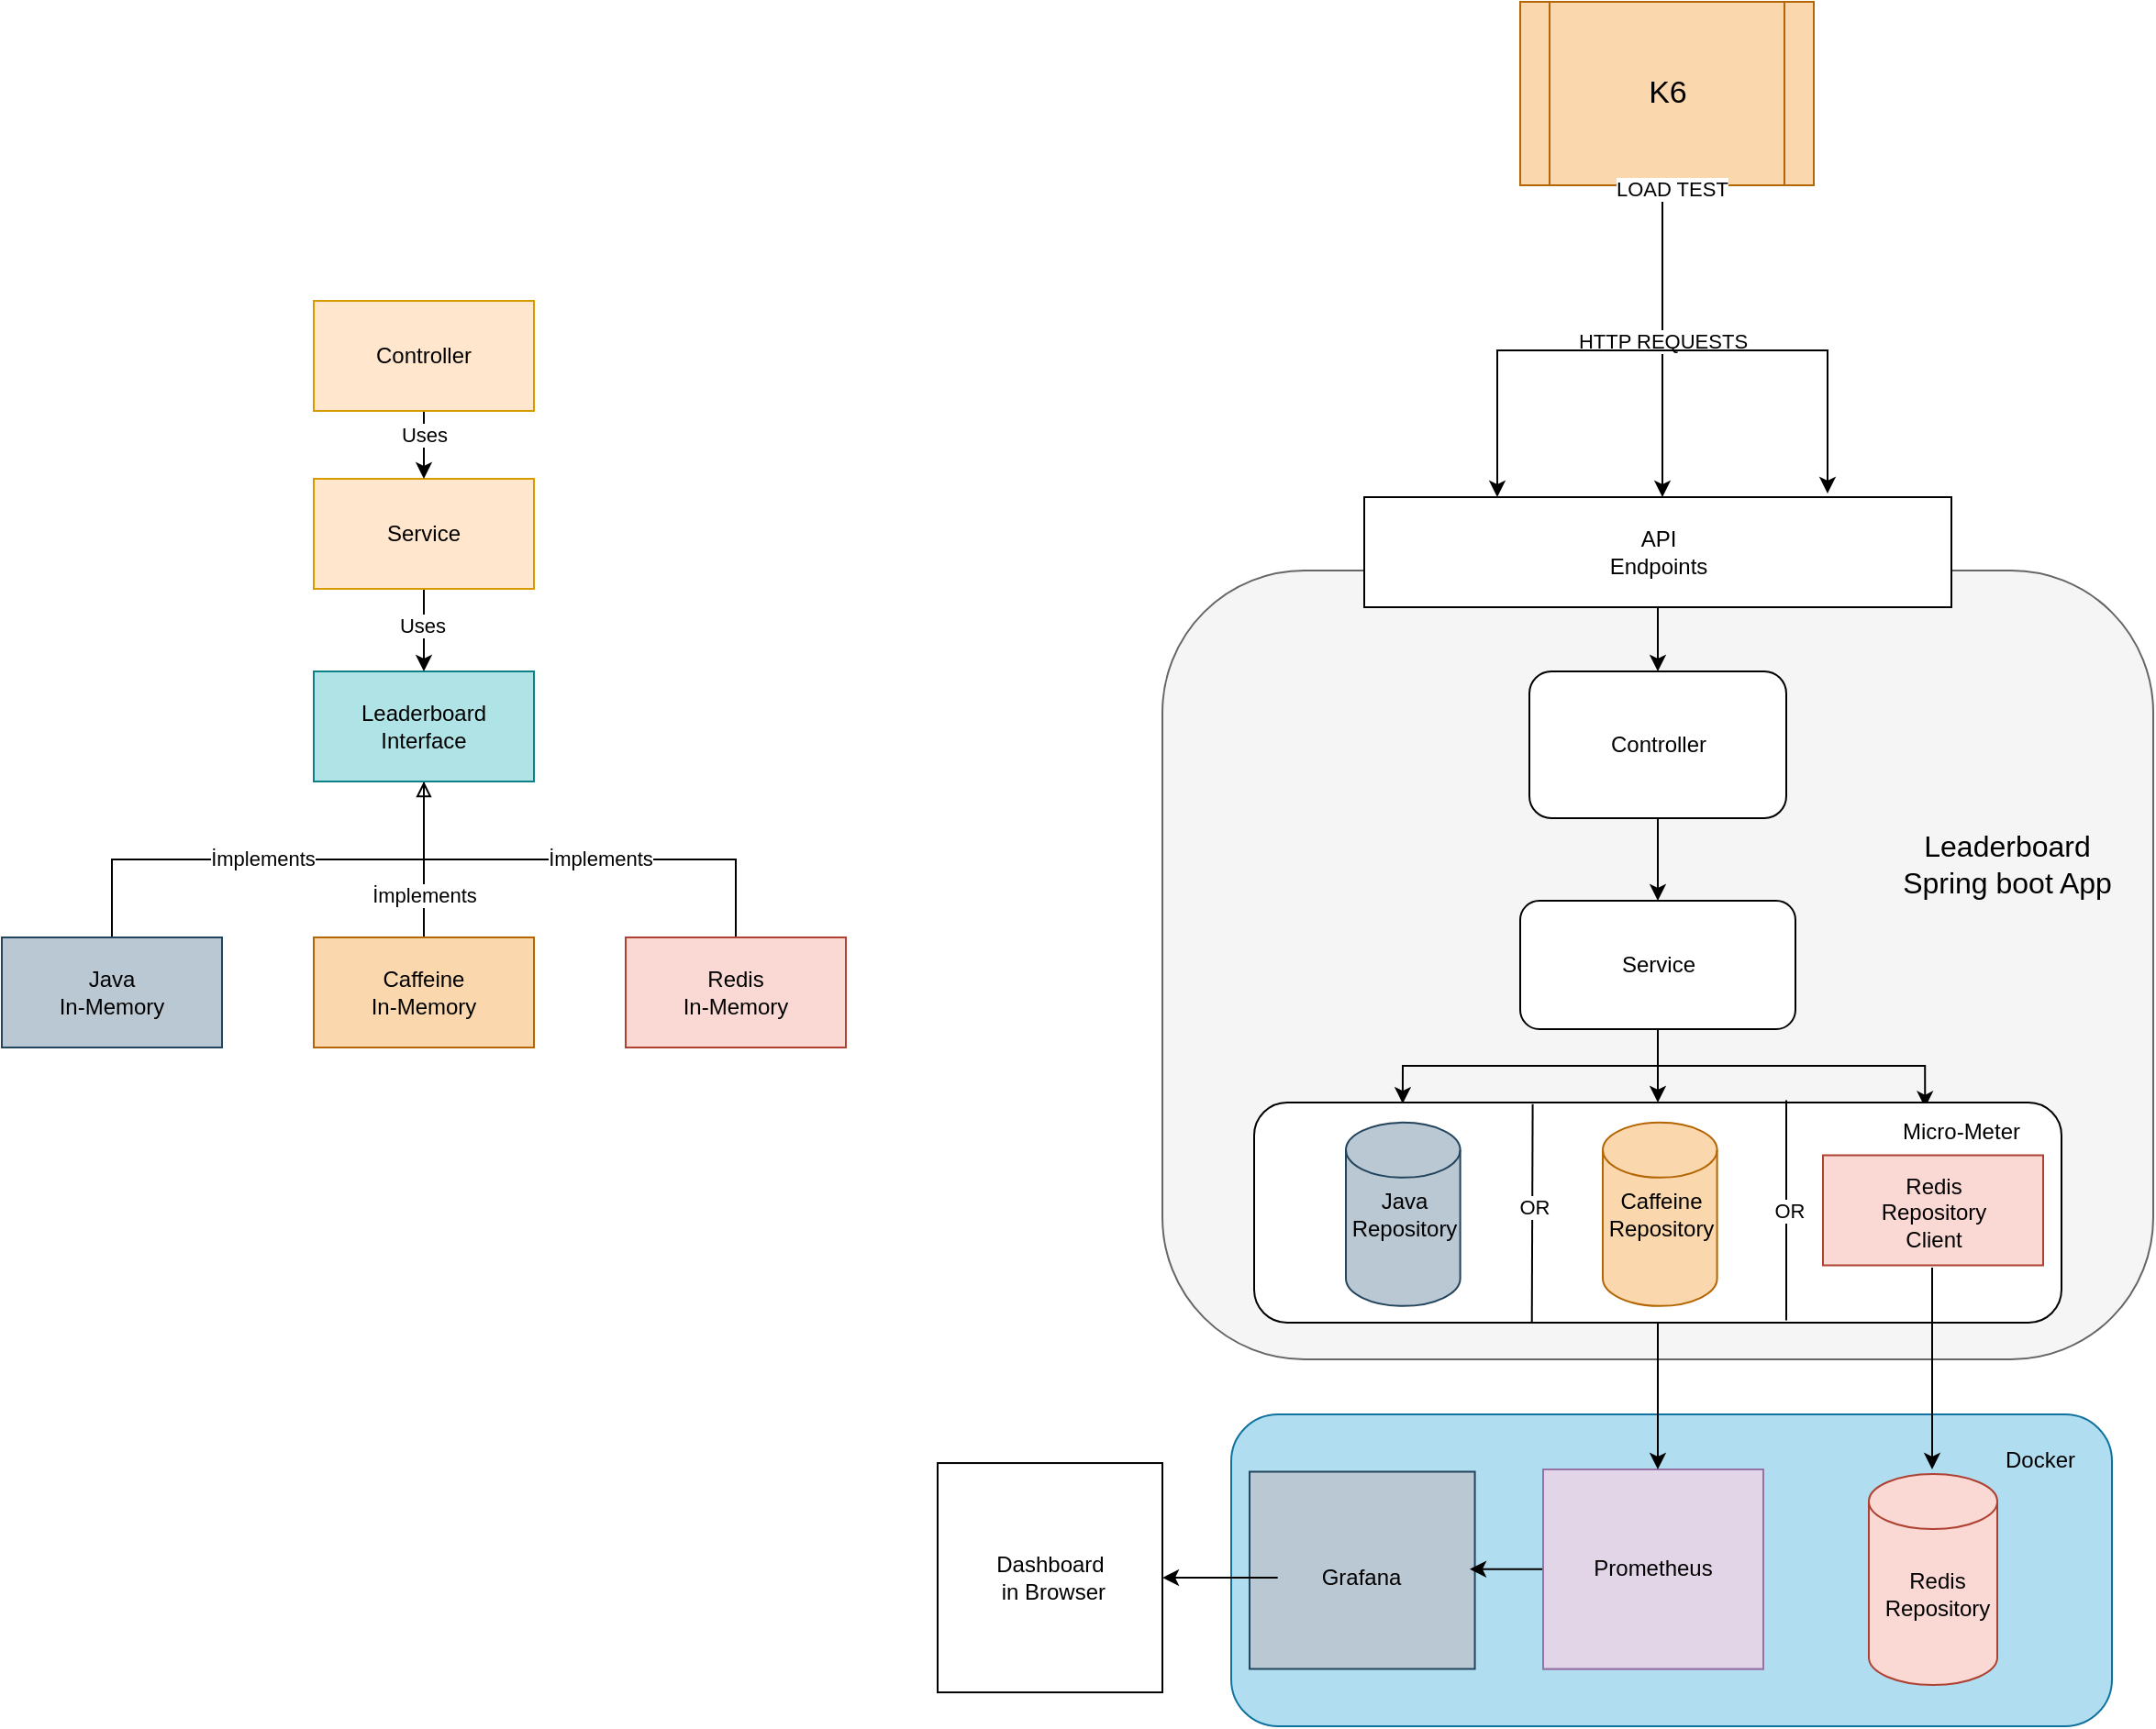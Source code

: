<mxfile version="27.2.0">
  <diagram id="ObQFhWJlmB9iVU0rSUR3" name="Sayfa -1">
    <mxGraphModel dx="3916" dy="1802" grid="1" gridSize="10" guides="1" tooltips="1" connect="1" arrows="1" fold="1" page="0" pageScale="1" pageWidth="827" pageHeight="1169" math="0" shadow="0">
      <root>
        <mxCell id="0" />
        <mxCell id="1" parent="0" />
        <mxCell id="QnheYS-qbvm-B0FQKTHw-225" value="" style="rounded=1;whiteSpace=wrap;html=1;arcSize=18;fillColor=#f5f5f5;strokeColor=#666666;fontColor=#333333;" parent="1" vertex="1">
          <mxGeometry x="-927.5" y="-50" width="540" height="430" as="geometry" />
        </mxCell>
        <mxCell id="QnheYS-qbvm-B0FQKTHw-226" value="&lt;font style=&quot;font-size: 16px;&quot;&gt;Leaderboard Spring boot App&lt;/font&gt;" style="text;html=1;align=center;verticalAlign=middle;whiteSpace=wrap;rounded=0;" parent="1" vertex="1">
          <mxGeometry x="-537.5" y="60" width="140" height="100" as="geometry" />
        </mxCell>
        <mxCell id="QnheYS-qbvm-B0FQKTHw-227" style="edgeStyle=orthogonalEdgeStyle;rounded=0;orthogonalLoop=1;jettySize=auto;html=1;" parent="1" source="QnheYS-qbvm-B0FQKTHw-228" target="QnheYS-qbvm-B0FQKTHw-231" edge="1">
          <mxGeometry relative="1" as="geometry" />
        </mxCell>
        <mxCell id="QnheYS-qbvm-B0FQKTHw-228" value="" style="rounded=1;whiteSpace=wrap;html=1;" parent="1" vertex="1">
          <mxGeometry x="-727.5" y="5" width="140" height="80" as="geometry" />
        </mxCell>
        <mxCell id="QnheYS-qbvm-B0FQKTHw-229" value="Controller" style="text;html=1;align=center;verticalAlign=middle;whiteSpace=wrap;rounded=0;" parent="1" vertex="1">
          <mxGeometry x="-687.5" y="30" width="60" height="30" as="geometry" />
        </mxCell>
        <mxCell id="QnheYS-qbvm-B0FQKTHw-230" style="edgeStyle=orthogonalEdgeStyle;rounded=0;orthogonalLoop=1;jettySize=auto;html=1;entryX=0.5;entryY=0;entryDx=0;entryDy=0;" parent="1" source="QnheYS-qbvm-B0FQKTHw-231" target="QnheYS-qbvm-B0FQKTHw-253" edge="1">
          <mxGeometry relative="1" as="geometry" />
        </mxCell>
        <mxCell id="QnheYS-qbvm-B0FQKTHw-231" value="Service" style="rounded=1;whiteSpace=wrap;html=1;" parent="1" vertex="1">
          <mxGeometry x="-732.5" y="130" width="150" height="70" as="geometry" />
        </mxCell>
        <mxCell id="QnheYS-qbvm-B0FQKTHw-232" style="edgeStyle=orthogonalEdgeStyle;rounded=0;orthogonalLoop=1;jettySize=auto;html=1;entryX=0.184;entryY=0.005;entryDx=0;entryDy=0;entryPerimeter=0;" parent="1" source="QnheYS-qbvm-B0FQKTHw-231" target="QnheYS-qbvm-B0FQKTHw-253" edge="1">
          <mxGeometry relative="1" as="geometry" />
        </mxCell>
        <mxCell id="QnheYS-qbvm-B0FQKTHw-233" style="edgeStyle=orthogonalEdgeStyle;rounded=0;orthogonalLoop=1;jettySize=auto;html=1;entryX=0.831;entryY=0.023;entryDx=0;entryDy=0;entryPerimeter=0;" parent="1" source="QnheYS-qbvm-B0FQKTHw-231" target="QnheYS-qbvm-B0FQKTHw-253" edge="1">
          <mxGeometry relative="1" as="geometry" />
        </mxCell>
        <mxCell id="QnheYS-qbvm-B0FQKTHw-234" value="" style="group" parent="1" vertex="1" connectable="0">
          <mxGeometry x="-890" y="410" width="480" height="170" as="geometry" />
        </mxCell>
        <mxCell id="QnheYS-qbvm-B0FQKTHw-235" value="" style="rounded=1;whiteSpace=wrap;html=1;fillColor=#b1ddf0;strokeColor=#10739e;" parent="QnheYS-qbvm-B0FQKTHw-234" vertex="1">
          <mxGeometry width="480" height="170" as="geometry" />
        </mxCell>
        <mxCell id="QnheYS-qbvm-B0FQKTHw-236" value="Docker" style="text;html=1;align=center;verticalAlign=middle;whiteSpace=wrap;rounded=0;" parent="QnheYS-qbvm-B0FQKTHw-234" vertex="1">
          <mxGeometry x="401.86" width="78.14" height="50" as="geometry" />
        </mxCell>
        <mxCell id="QnheYS-qbvm-B0FQKTHw-244" value="" style="shape=cylinder3;whiteSpace=wrap;html=1;boundedLbl=1;backgroundOutline=1;size=15;fillColor=#fad9d5;strokeColor=#ae4132;movable=1;resizable=1;rotatable=1;deletable=1;editable=1;locked=0;connectable=1;" parent="QnheYS-qbvm-B0FQKTHw-234" vertex="1">
          <mxGeometry x="347.504" y="32.5" width="70" height="115" as="geometry" />
        </mxCell>
        <mxCell id="QnheYS-qbvm-B0FQKTHw-245" value="Redis&lt;div&gt;Repository&lt;/div&gt;" style="text;html=1;align=center;verticalAlign=middle;whiteSpace=wrap;rounded=0;movable=1;resizable=1;rotatable=1;deletable=1;editable=1;locked=0;connectable=1;" parent="QnheYS-qbvm-B0FQKTHw-234" vertex="1">
          <mxGeometry x="355.004" y="82.5" width="60" height="30" as="geometry" />
        </mxCell>
        <mxCell id="QnheYS-qbvm-B0FQKTHw-241" value="" style="group;fillColor=#bac8d3;strokeColor=#23445d;" parent="QnheYS-qbvm-B0FQKTHw-234" vertex="1" connectable="0">
          <mxGeometry x="9.996" y="31.25" width="122.791" height="107.5" as="geometry" />
        </mxCell>
        <mxCell id="QnheYS-qbvm-B0FQKTHw-242" value="Grafana" style="text;html=1;align=center;verticalAlign=middle;whiteSpace=wrap;rounded=0;" parent="QnheYS-qbvm-B0FQKTHw-241" vertex="1">
          <mxGeometry x="15.349" y="37.625" width="92.093" height="40.312" as="geometry" />
        </mxCell>
        <mxCell id="wBKo-LdQpLudTJi9vocz-30" value="Prometheus" style="rounded=0;whiteSpace=wrap;html=1;fillColor=#e1d5e7;strokeColor=#9673a6;" vertex="1" parent="QnheYS-qbvm-B0FQKTHw-234">
          <mxGeometry x="170" y="30" width="120" height="108.75" as="geometry" />
        </mxCell>
        <mxCell id="wBKo-LdQpLudTJi9vocz-32" style="edgeStyle=orthogonalEdgeStyle;rounded=0;orthogonalLoop=1;jettySize=auto;html=1;" edge="1" parent="QnheYS-qbvm-B0FQKTHw-234" source="wBKo-LdQpLudTJi9vocz-31">
          <mxGeometry relative="1" as="geometry">
            <mxPoint x="130" y="84.375" as="targetPoint" />
          </mxGeometry>
        </mxCell>
        <mxCell id="wBKo-LdQpLudTJi9vocz-31" value="Prometheus" style="rounded=0;whiteSpace=wrap;html=1;fillColor=#e1d5e7;strokeColor=#9673a6;" vertex="1" parent="QnheYS-qbvm-B0FQKTHw-234">
          <mxGeometry x="170" y="30" width="120" height="108.75" as="geometry" />
        </mxCell>
        <mxCell id="QnheYS-qbvm-B0FQKTHw-246" style="edgeStyle=orthogonalEdgeStyle;rounded=0;orthogonalLoop=1;jettySize=auto;html=1;entryX=0.5;entryY=0;entryDx=0;entryDy=0;" parent="1" source="QnheYS-qbvm-B0FQKTHw-247" target="QnheYS-qbvm-B0FQKTHw-228" edge="1">
          <mxGeometry relative="1" as="geometry" />
        </mxCell>
        <mxCell id="QnheYS-qbvm-B0FQKTHw-247" value="" style="rounded=0;whiteSpace=wrap;html=1;" parent="1" vertex="1">
          <mxGeometry x="-817.5" y="-90" width="320" height="60" as="geometry" />
        </mxCell>
        <mxCell id="QnheYS-qbvm-B0FQKTHw-248" value="API Endpoints" style="text;html=1;align=center;verticalAlign=middle;whiteSpace=wrap;rounded=0;" parent="1" vertex="1">
          <mxGeometry x="-687.5" y="-75" width="60" height="30" as="geometry" />
        </mxCell>
        <mxCell id="QnheYS-qbvm-B0FQKTHw-251" value="" style="group" parent="1" vertex="1" connectable="0">
          <mxGeometry x="-877.5" y="240" width="440" height="120" as="geometry" />
        </mxCell>
        <mxCell id="QnheYS-qbvm-B0FQKTHw-252" value="" style="group" parent="QnheYS-qbvm-B0FQKTHw-251" vertex="1" connectable="0">
          <mxGeometry y="-1.25" width="440" height="121.25" as="geometry" />
        </mxCell>
        <mxCell id="wBKo-LdQpLudTJi9vocz-21" style="edgeStyle=orthogonalEdgeStyle;rounded=0;orthogonalLoop=1;jettySize=auto;html=1;" edge="1" parent="QnheYS-qbvm-B0FQKTHw-252" source="QnheYS-qbvm-B0FQKTHw-253">
          <mxGeometry relative="1" as="geometry">
            <mxPoint x="220" y="201.25" as="targetPoint" />
          </mxGeometry>
        </mxCell>
        <mxCell id="QnheYS-qbvm-B0FQKTHw-253" value="" style="rounded=1;whiteSpace=wrap;html=1;movable=1;resizable=1;rotatable=1;deletable=1;editable=1;locked=0;connectable=1;" parent="QnheYS-qbvm-B0FQKTHw-252" vertex="1">
          <mxGeometry y="1.25" width="440" height="120" as="geometry" />
        </mxCell>
        <mxCell id="QnheYS-qbvm-B0FQKTHw-254" value="" style="rounded=0;whiteSpace=wrap;html=1;fillColor=#fad9d5;strokeColor=#ae4132;movable=1;resizable=1;rotatable=1;deletable=1;editable=1;locked=0;connectable=1;" parent="QnheYS-qbvm-B0FQKTHw-252" vertex="1">
          <mxGeometry x="310" y="30" width="120" height="60" as="geometry" />
        </mxCell>
        <mxCell id="QnheYS-qbvm-B0FQKTHw-255" value="Redis&lt;br&gt;Repository Client" style="text;html=1;align=center;verticalAlign=middle;whiteSpace=wrap;rounded=0;movable=1;resizable=1;rotatable=1;deletable=1;editable=1;locked=0;connectable=1;" parent="QnheYS-qbvm-B0FQKTHw-252" vertex="1">
          <mxGeometry x="340" y="46.25" width="60" height="30" as="geometry" />
        </mxCell>
        <mxCell id="QnheYS-qbvm-B0FQKTHw-256" value="Micro-Meter" style="text;html=1;align=center;verticalAlign=middle;whiteSpace=wrap;rounded=0;" parent="QnheYS-qbvm-B0FQKTHw-252" vertex="1">
          <mxGeometry x="350" y="6.247" width="70" height="22.941" as="geometry" />
        </mxCell>
        <mxCell id="QnheYS-qbvm-B0FQKTHw-257" value="" style="endArrow=none;html=1;rounded=0;exitX=0.344;exitY=1;exitDx=0;exitDy=0;exitPerimeter=0;entryX=0.345;entryY=0.007;entryDx=0;entryDy=0;entryPerimeter=0;" parent="QnheYS-qbvm-B0FQKTHw-252" source="QnheYS-qbvm-B0FQKTHw-253" target="QnheYS-qbvm-B0FQKTHw-253" edge="1">
          <mxGeometry width="50" height="50" relative="1" as="geometry">
            <mxPoint x="250" y="46.25" as="sourcePoint" />
            <mxPoint x="150" y="6.25" as="targetPoint" />
          </mxGeometry>
        </mxCell>
        <mxCell id="n2ojtD5dhxYxsLH-SPiI-2" value="OR" style="edgeLabel;html=1;align=center;verticalAlign=middle;resizable=0;points=[];" parent="QnheYS-qbvm-B0FQKTHw-257" vertex="1" connectable="0">
          <mxGeometry x="0.055" y="-1" relative="1" as="geometry">
            <mxPoint as="offset" />
          </mxGeometry>
        </mxCell>
        <mxCell id="QnheYS-qbvm-B0FQKTHw-258" value="" style="group;movable=1;resizable=1;rotatable=1;deletable=1;editable=1;locked=0;connectable=1;fillStyle=hatch;fillColor=none;rounded=0;" parent="QnheYS-qbvm-B0FQKTHw-252" vertex="1" connectable="0">
          <mxGeometry x="190" y="10" width="60" height="100" as="geometry" />
        </mxCell>
        <mxCell id="QnheYS-qbvm-B0FQKTHw-259" value="" style="shape=cylinder3;whiteSpace=wrap;html=1;boundedLbl=1;backgroundOutline=1;size=15;fillColor=#fad7ac;strokeColor=#b46504;movable=1;resizable=1;rotatable=1;deletable=1;editable=1;locked=0;connectable=1;" parent="QnheYS-qbvm-B0FQKTHw-258" vertex="1">
          <mxGeometry y="2.174" width="62.308" height="100" as="geometry" />
        </mxCell>
        <mxCell id="QnheYS-qbvm-B0FQKTHw-260" value="Caffeine&lt;br&gt;&lt;div&gt;Repository&lt;/div&gt;" style="text;html=1;align=center;verticalAlign=middle;whiteSpace=wrap;rounded=0;movable=1;resizable=1;rotatable=1;deletable=1;editable=1;locked=0;connectable=1;" parent="QnheYS-qbvm-B0FQKTHw-258" vertex="1">
          <mxGeometry x="4.615" y="39.13" width="55.385" height="26.087" as="geometry" />
        </mxCell>
        <mxCell id="QnheYS-qbvm-B0FQKTHw-261" value="" style="group;movable=1;resizable=1;rotatable=1;deletable=1;editable=1;locked=0;connectable=1;fillStyle=hatch;fillColor=none;rounded=0;" parent="QnheYS-qbvm-B0FQKTHw-252" vertex="1" connectable="0">
          <mxGeometry x="50" y="10" width="60" height="100" as="geometry" />
        </mxCell>
        <mxCell id="QnheYS-qbvm-B0FQKTHw-262" value="" style="shape=cylinder3;whiteSpace=wrap;html=1;boundedLbl=1;backgroundOutline=1;size=15;fillColor=#bac8d3;strokeColor=#23445d;movable=1;resizable=1;rotatable=1;deletable=1;editable=1;locked=0;connectable=1;" parent="QnheYS-qbvm-B0FQKTHw-261" vertex="1">
          <mxGeometry y="2.174" width="62.308" height="100" as="geometry" />
        </mxCell>
        <mxCell id="QnheYS-qbvm-B0FQKTHw-263" value="Java Repository" style="text;html=1;align=center;verticalAlign=middle;whiteSpace=wrap;rounded=0;movable=1;resizable=1;rotatable=1;deletable=1;editable=1;locked=0;connectable=1;" parent="QnheYS-qbvm-B0FQKTHw-261" vertex="1">
          <mxGeometry x="4.615" y="39.13" width="55.385" height="26.087" as="geometry" />
        </mxCell>
        <mxCell id="QnheYS-qbvm-B0FQKTHw-264" value="" style="endArrow=none;html=1;rounded=0;entryX=0.345;entryY=0.023;entryDx=0;entryDy=0;entryPerimeter=0;" parent="QnheYS-qbvm-B0FQKTHw-252" edge="1">
          <mxGeometry width="50" height="50" relative="1" as="geometry">
            <mxPoint x="290" y="120" as="sourcePoint" />
            <mxPoint x="290" as="targetPoint" />
          </mxGeometry>
        </mxCell>
        <mxCell id="n2ojtD5dhxYxsLH-SPiI-1" value="OR" style="edgeLabel;html=1;align=center;verticalAlign=middle;resizable=0;points=[];" parent="QnheYS-qbvm-B0FQKTHw-264" vertex="1" connectable="0">
          <mxGeometry x="-0.001" y="-1" relative="1" as="geometry">
            <mxPoint as="offset" />
          </mxGeometry>
        </mxCell>
        <mxCell id="QnheYS-qbvm-B0FQKTHw-267" style="edgeStyle=orthogonalEdgeStyle;rounded=0;orthogonalLoop=1;jettySize=auto;html=1;entryX=1;entryY=0.5;entryDx=0;entryDy=0;" parent="1" source="QnheYS-qbvm-B0FQKTHw-242" target="QnheYS-qbvm-B0FQKTHw-270" edge="1">
          <mxGeometry relative="1" as="geometry">
            <mxPoint x="-903.5" y="541" as="targetPoint" />
          </mxGeometry>
        </mxCell>
        <mxCell id="QnheYS-qbvm-B0FQKTHw-270" value="Dashboard&lt;div&gt;&amp;nbsp;in Browser&lt;/div&gt;" style="rounded=0;whiteSpace=wrap;html=1;" parent="1" vertex="1">
          <mxGeometry x="-1050" y="436.53" width="122.5" height="125" as="geometry" />
        </mxCell>
        <mxCell id="wBKo-LdQpLudTJi9vocz-5" style="edgeStyle=orthogonalEdgeStyle;rounded=0;orthogonalLoop=1;jettySize=auto;html=1;exitX=0.5;exitY=0;exitDx=0;exitDy=0;entryX=0.5;entryY=1;entryDx=0;entryDy=0;endArrow=block;endFill=0;" edge="1" parent="1" source="wBKo-LdQpLudTJi9vocz-1" target="wBKo-LdQpLudTJi9vocz-4">
          <mxGeometry relative="1" as="geometry" />
        </mxCell>
        <mxCell id="wBKo-LdQpLudTJi9vocz-16" value="İmplements" style="edgeLabel;html=1;align=center;verticalAlign=middle;resizable=0;points=[];" vertex="1" connectable="0" parent="wBKo-LdQpLudTJi9vocz-5">
          <mxGeometry x="-0.029" y="1" relative="1" as="geometry">
            <mxPoint as="offset" />
          </mxGeometry>
        </mxCell>
        <mxCell id="wBKo-LdQpLudTJi9vocz-1" value="Java&lt;br&gt;In-Memory" style="rounded=0;whiteSpace=wrap;html=1;fillColor=#bac8d3;strokeColor=#23445d;" vertex="1" parent="1">
          <mxGeometry x="-1560" y="150" width="120" height="60" as="geometry" />
        </mxCell>
        <mxCell id="wBKo-LdQpLudTJi9vocz-12" style="edgeStyle=orthogonalEdgeStyle;rounded=0;orthogonalLoop=1;jettySize=auto;html=1;exitX=0.5;exitY=0;exitDx=0;exitDy=0;entryX=0.5;entryY=1;entryDx=0;entryDy=0;endArrow=none;endFill=0;" edge="1" parent="1" source="wBKo-LdQpLudTJi9vocz-2" target="wBKo-LdQpLudTJi9vocz-4">
          <mxGeometry relative="1" as="geometry" />
        </mxCell>
        <mxCell id="wBKo-LdQpLudTJi9vocz-18" value="İmplements" style="edgeLabel;html=1;align=center;verticalAlign=middle;resizable=0;points=[];" vertex="1" connectable="0" parent="wBKo-LdQpLudTJi9vocz-12">
          <mxGeometry x="-0.455" relative="1" as="geometry">
            <mxPoint as="offset" />
          </mxGeometry>
        </mxCell>
        <mxCell id="wBKo-LdQpLudTJi9vocz-2" value="Caffeine&lt;div&gt;In-Memory&lt;/div&gt;" style="rounded=0;whiteSpace=wrap;html=1;fillColor=#fad7ac;strokeColor=#b46504;" vertex="1" parent="1">
          <mxGeometry x="-1390" y="150" width="120" height="60" as="geometry" />
        </mxCell>
        <mxCell id="wBKo-LdQpLudTJi9vocz-13" style="edgeStyle=orthogonalEdgeStyle;rounded=0;orthogonalLoop=1;jettySize=auto;html=1;exitX=0.5;exitY=0;exitDx=0;exitDy=0;endArrow=none;endFill=0;" edge="1" parent="1" source="wBKo-LdQpLudTJi9vocz-3" target="wBKo-LdQpLudTJi9vocz-4">
          <mxGeometry relative="1" as="geometry" />
        </mxCell>
        <mxCell id="wBKo-LdQpLudTJi9vocz-17" value="İmplements" style="edgeLabel;html=1;align=center;verticalAlign=middle;resizable=0;points=[];" vertex="1" connectable="0" parent="wBKo-LdQpLudTJi9vocz-13">
          <mxGeometry x="-0.082" y="-1" relative="1" as="geometry">
            <mxPoint as="offset" />
          </mxGeometry>
        </mxCell>
        <mxCell id="wBKo-LdQpLudTJi9vocz-3" value="Redis&lt;div&gt;In-Memory&lt;/div&gt;" style="rounded=0;whiteSpace=wrap;html=1;fillColor=#fad9d5;strokeColor=#ae4132;" vertex="1" parent="1">
          <mxGeometry x="-1220" y="150" width="120" height="60" as="geometry" />
        </mxCell>
        <mxCell id="wBKo-LdQpLudTJi9vocz-4" value="Leaderboard&lt;div&gt;Interface&lt;/div&gt;" style="rounded=0;whiteSpace=wrap;html=1;fillColor=#b0e3e6;strokeColor=#0e8088;" vertex="1" parent="1">
          <mxGeometry x="-1390" y="5" width="120" height="60" as="geometry" />
        </mxCell>
        <mxCell id="wBKo-LdQpLudTJi9vocz-9" style="edgeStyle=orthogonalEdgeStyle;rounded=0;orthogonalLoop=1;jettySize=auto;html=1;exitX=0.5;exitY=1;exitDx=0;exitDy=0;entryX=0.5;entryY=0;entryDx=0;entryDy=0;" edge="1" parent="1" source="wBKo-LdQpLudTJi9vocz-6" target="wBKo-LdQpLudTJi9vocz-4">
          <mxGeometry relative="1" as="geometry" />
        </mxCell>
        <mxCell id="wBKo-LdQpLudTJi9vocz-20" value="Uses" style="edgeLabel;html=1;align=center;verticalAlign=middle;resizable=0;points=[];" vertex="1" connectable="0" parent="wBKo-LdQpLudTJi9vocz-9">
          <mxGeometry x="-0.133" y="-1" relative="1" as="geometry">
            <mxPoint as="offset" />
          </mxGeometry>
        </mxCell>
        <mxCell id="wBKo-LdQpLudTJi9vocz-6" value="Service" style="rounded=0;whiteSpace=wrap;html=1;fillColor=#ffe6cc;strokeColor=#d79b00;" vertex="1" parent="1">
          <mxGeometry x="-1390" y="-100" width="120" height="60" as="geometry" />
        </mxCell>
        <mxCell id="wBKo-LdQpLudTJi9vocz-8" style="edgeStyle=orthogonalEdgeStyle;rounded=0;orthogonalLoop=1;jettySize=auto;html=1;exitX=0.5;exitY=1;exitDx=0;exitDy=0;entryX=0.5;entryY=0;entryDx=0;entryDy=0;" edge="1" parent="1" source="wBKo-LdQpLudTJi9vocz-7" target="wBKo-LdQpLudTJi9vocz-6">
          <mxGeometry relative="1" as="geometry" />
        </mxCell>
        <mxCell id="wBKo-LdQpLudTJi9vocz-19" value="Uses" style="edgeLabel;html=1;align=center;verticalAlign=middle;resizable=0;points=[];" vertex="1" connectable="0" parent="wBKo-LdQpLudTJi9vocz-8">
          <mxGeometry x="-0.288" relative="1" as="geometry">
            <mxPoint as="offset" />
          </mxGeometry>
        </mxCell>
        <mxCell id="wBKo-LdQpLudTJi9vocz-7" value="Controller" style="rounded=0;whiteSpace=wrap;html=1;fillColor=#ffe6cc;strokeColor=#d79b00;" vertex="1" parent="1">
          <mxGeometry x="-1390" y="-197" width="120" height="60" as="geometry" />
        </mxCell>
        <mxCell id="wBKo-LdQpLudTJi9vocz-22" style="edgeStyle=orthogonalEdgeStyle;rounded=0;orthogonalLoop=1;jettySize=auto;html=1;" edge="1" parent="1">
          <mxGeometry relative="1" as="geometry">
            <mxPoint x="-508" y="330" as="sourcePoint" />
            <mxPoint x="-508" y="440" as="targetPoint" />
          </mxGeometry>
        </mxCell>
        <mxCell id="wBKo-LdQpLudTJi9vocz-50" value="" style="group" vertex="1" connectable="0" parent="1">
          <mxGeometry x="-732.5" y="-360" width="160" height="100" as="geometry" />
        </mxCell>
        <mxCell id="wBKo-LdQpLudTJi9vocz-51" value="&lt;font style=&quot;font-size: 17px;&quot;&gt;K6&lt;/font&gt;" style="shape=process;whiteSpace=wrap;html=1;backgroundOutline=1;fillColor=#fad7ac;strokeColor=#b46504;" vertex="1" parent="wBKo-LdQpLudTJi9vocz-50">
          <mxGeometry width="160" height="100" as="geometry" />
        </mxCell>
        <mxCell id="wBKo-LdQpLudTJi9vocz-53" value="" style="endArrow=classic;html=1;rounded=0;exitX=0.5;exitY=1;exitDx=0;exitDy=0;entryX=0.5;entryY=0;entryDx=0;entryDy=0;" edge="1" parent="1" source="wBKo-LdQpLudTJi9vocz-51">
          <mxGeometry relative="1" as="geometry">
            <mxPoint x="-325" y="-240" as="sourcePoint" />
            <mxPoint x="-655" y="-90" as="targetPoint" />
            <Array as="points">
              <mxPoint x="-655" y="-255" />
              <mxPoint x="-655" y="-170" />
            </Array>
          </mxGeometry>
        </mxCell>
        <mxCell id="wBKo-LdQpLudTJi9vocz-54" value="HTTP REQUESTS" style="edgeLabel;resizable=0;html=1;;align=center;verticalAlign=middle;" connectable="0" vertex="1" parent="wBKo-LdQpLudTJi9vocz-53">
          <mxGeometry relative="1" as="geometry" />
        </mxCell>
        <mxCell id="wBKo-LdQpLudTJi9vocz-55" value="LOAD TEST" style="edgeLabel;resizable=0;html=1;;align=left;verticalAlign=bottom;" connectable="0" vertex="1" parent="wBKo-LdQpLudTJi9vocz-53">
          <mxGeometry x="-1" relative="1" as="geometry">
            <mxPoint x="-30" y="10" as="offset" />
          </mxGeometry>
        </mxCell>
        <mxCell id="wBKo-LdQpLudTJi9vocz-56" value="" style="endArrow=classic;html=1;rounded=0;entryX=0.78;entryY=-0.026;entryDx=0;entryDy=0;entryPerimeter=0;" edge="1" parent="1">
          <mxGeometry width="50" height="50" relative="1" as="geometry">
            <mxPoint x="-655" y="-170" as="sourcePoint" />
            <mxPoint x="-565" y="-92" as="targetPoint" />
            <Array as="points">
              <mxPoint x="-565" y="-170" />
            </Array>
          </mxGeometry>
        </mxCell>
        <mxCell id="wBKo-LdQpLudTJi9vocz-57" value="" style="endArrow=classic;html=1;rounded=0;entryX=0.78;entryY=-0.026;entryDx=0;entryDy=0;entryPerimeter=0;" edge="1" parent="1">
          <mxGeometry width="50" height="50" relative="1" as="geometry">
            <mxPoint x="-655" y="-170" as="sourcePoint" />
            <mxPoint x="-745" y="-90" as="targetPoint" />
            <Array as="points">
              <mxPoint x="-745" y="-170" />
            </Array>
          </mxGeometry>
        </mxCell>
      </root>
    </mxGraphModel>
  </diagram>
</mxfile>
